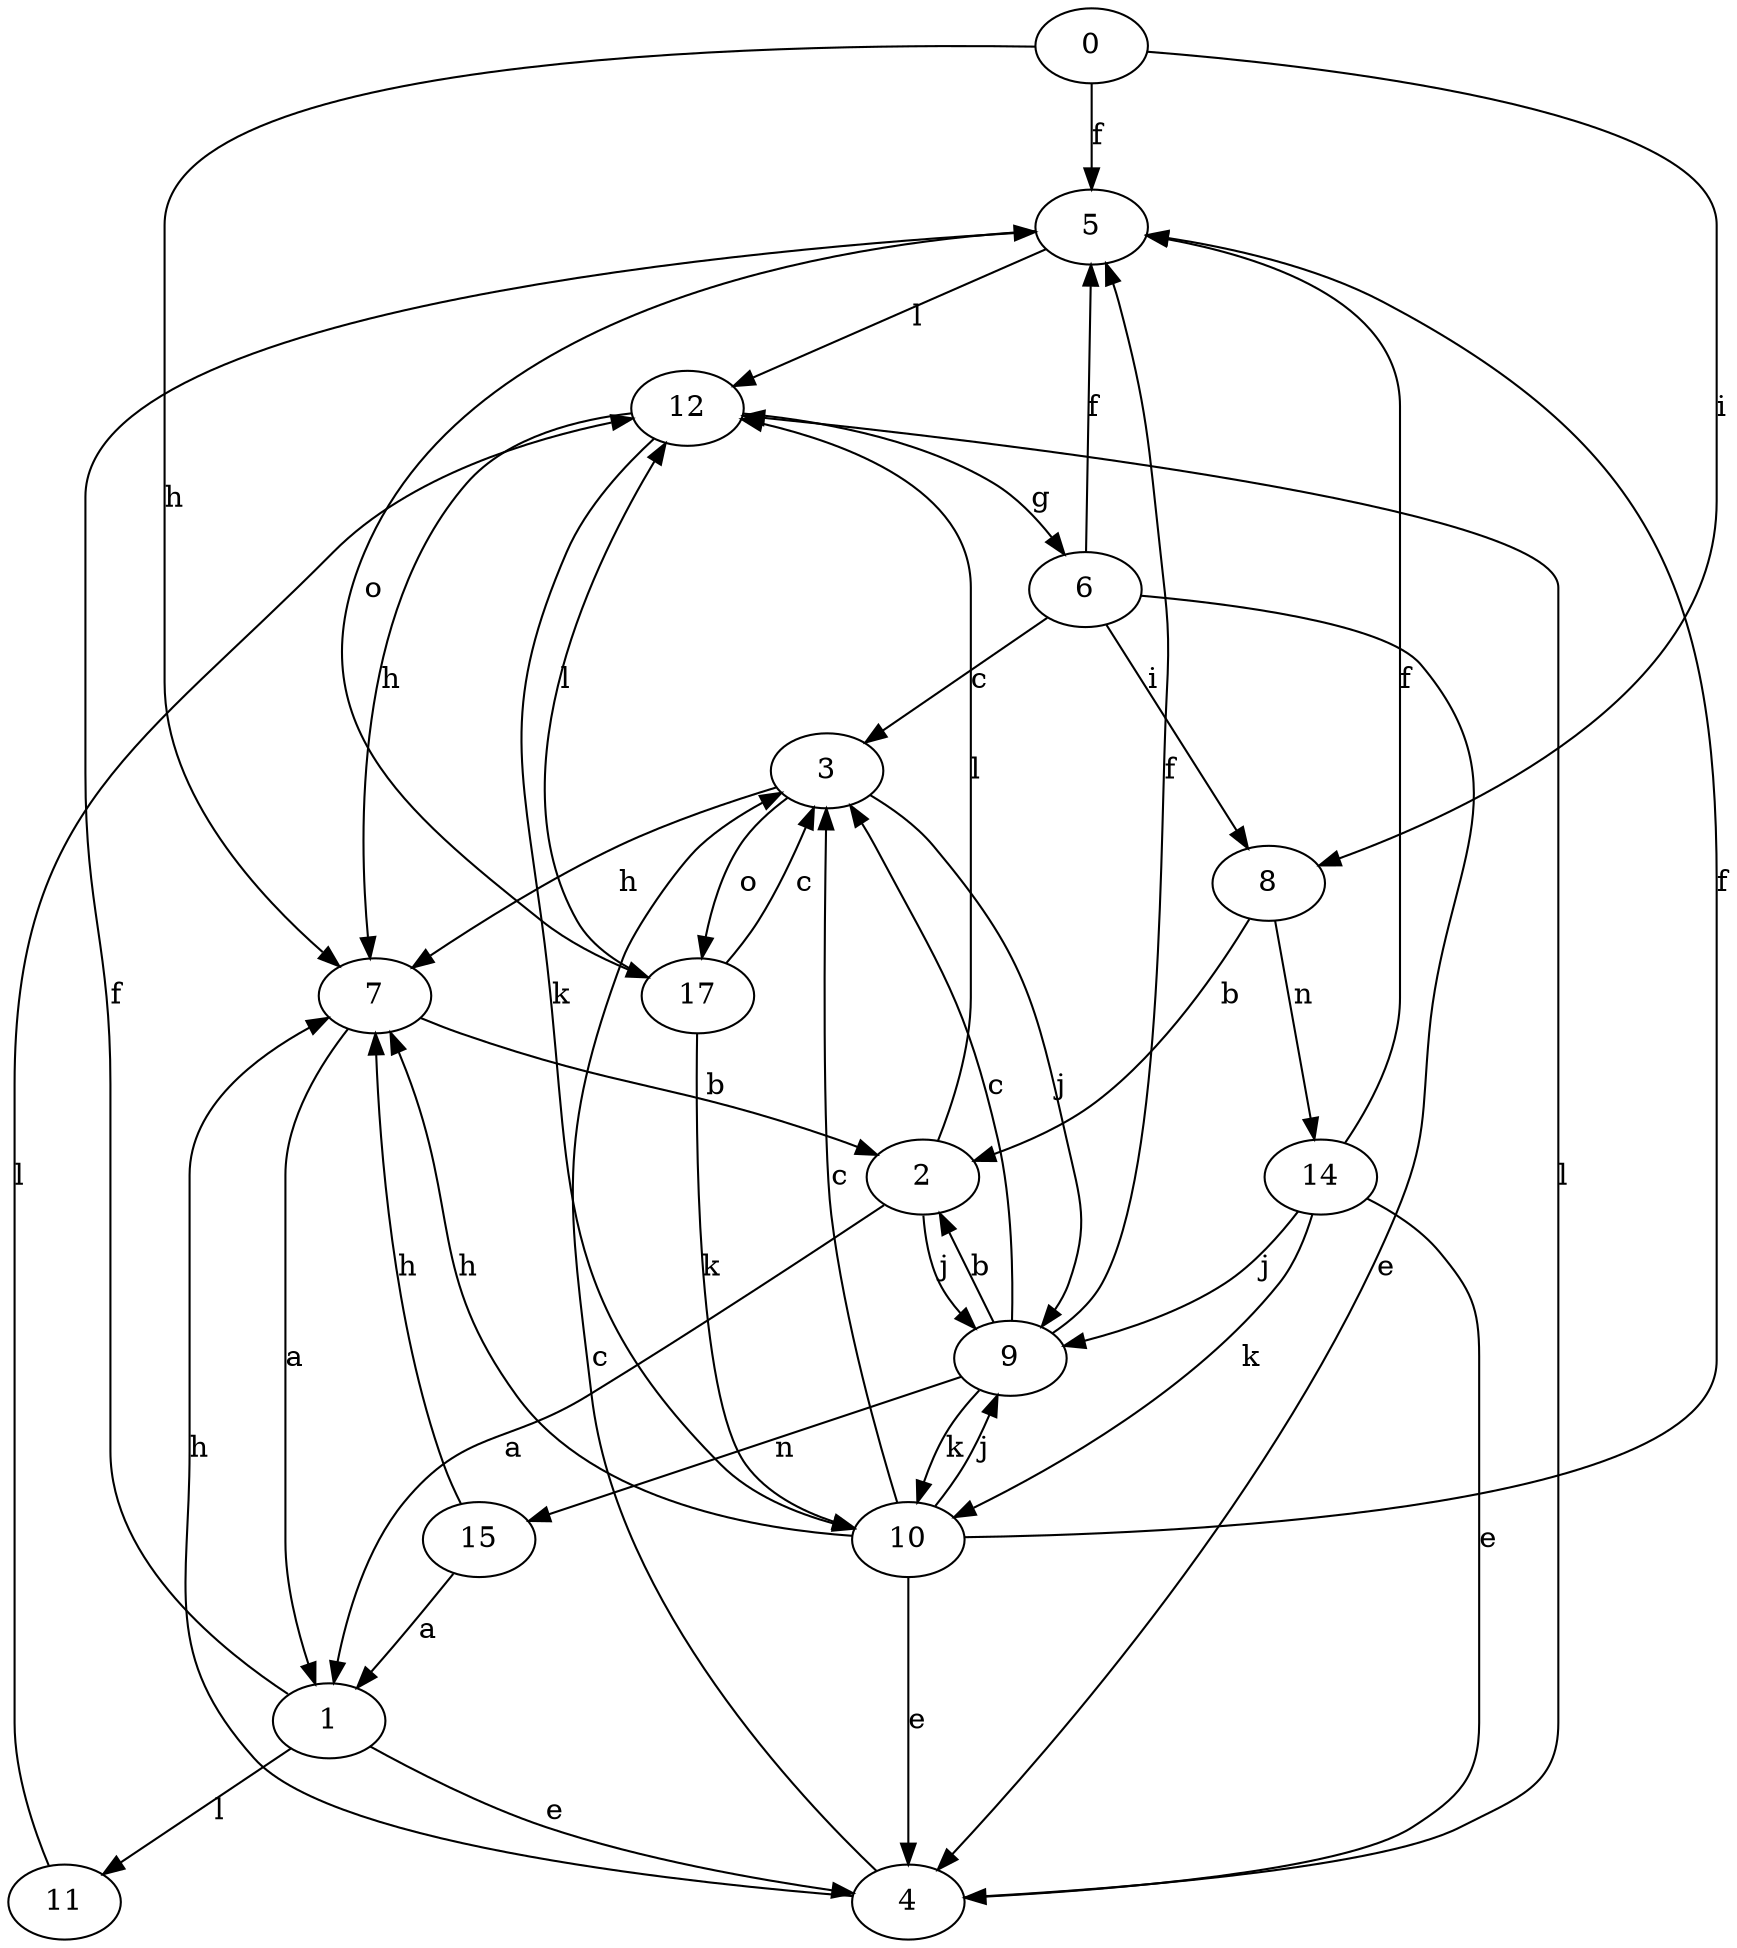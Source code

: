 strict digraph  {
0;
1;
2;
3;
4;
5;
6;
7;
8;
9;
10;
11;
12;
14;
15;
17;
0 -> 5  [label=f];
0 -> 7  [label=h];
0 -> 8  [label=i];
1 -> 4  [label=e];
1 -> 5  [label=f];
1 -> 11  [label=l];
2 -> 1  [label=a];
2 -> 9  [label=j];
2 -> 12  [label=l];
3 -> 7  [label=h];
3 -> 9  [label=j];
3 -> 17  [label=o];
4 -> 3  [label=c];
4 -> 7  [label=h];
4 -> 12  [label=l];
5 -> 12  [label=l];
5 -> 17  [label=o];
6 -> 3  [label=c];
6 -> 4  [label=e];
6 -> 5  [label=f];
6 -> 8  [label=i];
7 -> 1  [label=a];
7 -> 2  [label=b];
8 -> 2  [label=b];
8 -> 14  [label=n];
9 -> 2  [label=b];
9 -> 3  [label=c];
9 -> 5  [label=f];
9 -> 10  [label=k];
9 -> 15  [label=n];
10 -> 3  [label=c];
10 -> 4  [label=e];
10 -> 5  [label=f];
10 -> 7  [label=h];
10 -> 9  [label=j];
11 -> 12  [label=l];
12 -> 6  [label=g];
12 -> 7  [label=h];
12 -> 10  [label=k];
14 -> 4  [label=e];
14 -> 5  [label=f];
14 -> 9  [label=j];
14 -> 10  [label=k];
15 -> 1  [label=a];
15 -> 7  [label=h];
17 -> 3  [label=c];
17 -> 10  [label=k];
17 -> 12  [label=l];
}
